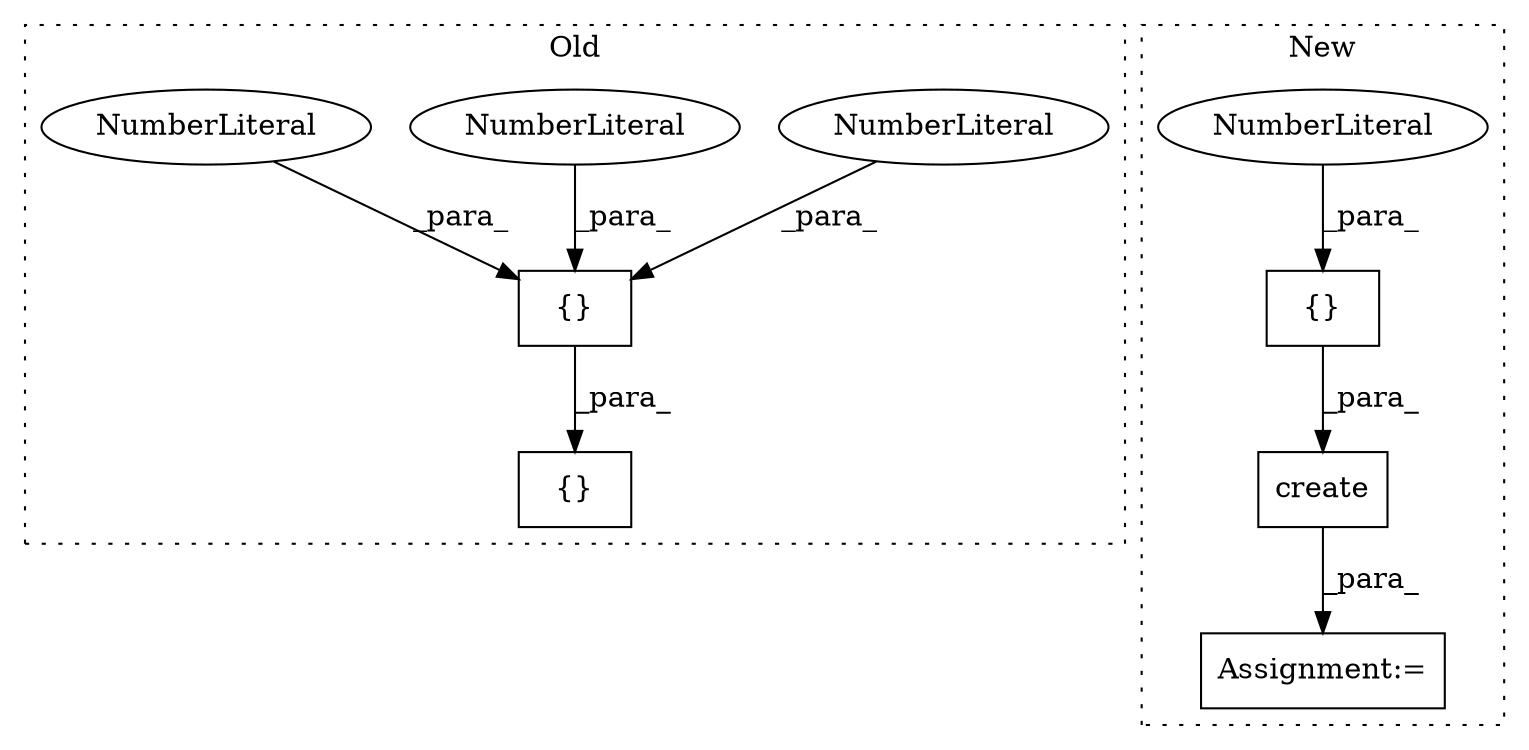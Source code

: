 digraph G {
subgraph cluster0 {
1 [label="{}" a="4" s="11747,11753" l="1,1" shape="box"];
3 [label="NumberLiteral" a="34" s="11752" l="1" shape="ellipse"];
4 [label="NumberLiteral" a="34" s="11750" l="1" shape="ellipse"];
7 [label="NumberLiteral" a="34" s="11748" l="1" shape="ellipse"];
8 [label="{}" a="4" s="11727,11755" l="1,1" shape="box"];
label = "Old";
style="dotted";
}
subgraph cluster1 {
2 [label="create" a="32" s="11539,11569" l="7,1" shape="box"];
5 [label="Assignment:=" a="7" s="11533" l="1" shape="box"];
6 [label="{}" a="4" s="11566,11568" l="1,1" shape="box"];
9 [label="NumberLiteral" a="34" s="11567" l="1" shape="ellipse"];
label = "New";
style="dotted";
}
1 -> 8 [label="_para_"];
2 -> 5 [label="_para_"];
3 -> 1 [label="_para_"];
4 -> 1 [label="_para_"];
6 -> 2 [label="_para_"];
7 -> 1 [label="_para_"];
9 -> 6 [label="_para_"];
}
